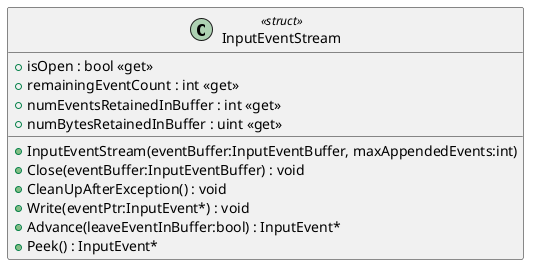 @startuml
class InputEventStream <<struct>> {
    + isOpen : bool <<get>>
    + remainingEventCount : int <<get>>
    + numEventsRetainedInBuffer : int <<get>>
    + numBytesRetainedInBuffer : uint <<get>>
    + InputEventStream(eventBuffer:InputEventBuffer, maxAppendedEvents:int)
    + Close(eventBuffer:InputEventBuffer) : void
    + CleanUpAfterException() : void
    + Write(eventPtr:InputEvent*) : void
    + Advance(leaveEventInBuffer:bool) : InputEvent*
    + Peek() : InputEvent*
}
@enduml
